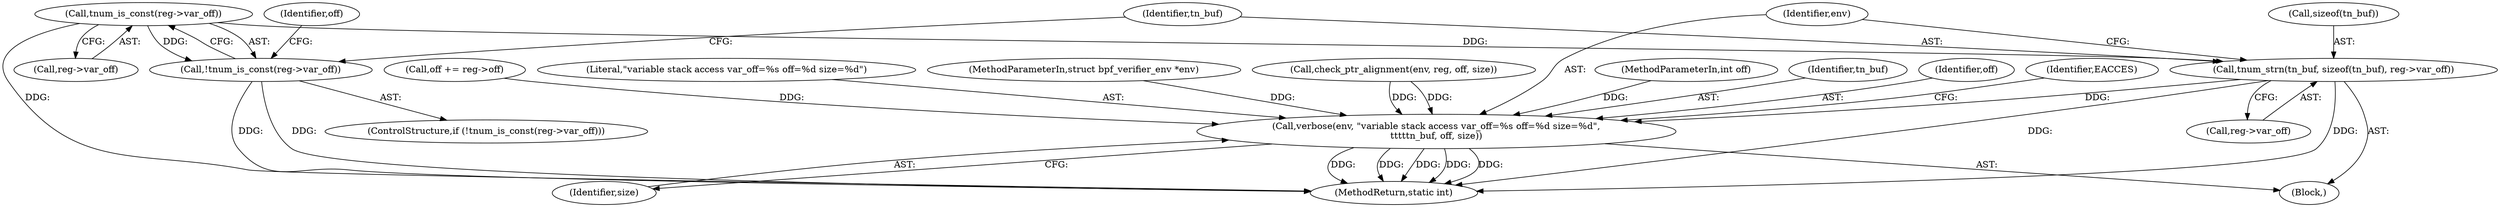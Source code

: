 digraph "0_linux_0c17d1d2c61936401f4702e1846e2c19b200f958_1@pointer" {
"1000368" [label="(Call,tnum_is_const(reg->var_off))"];
"1000367" [label="(Call,!tnum_is_const(reg->var_off))"];
"1000374" [label="(Call,tnum_strn(tn_buf, sizeof(tn_buf), reg->var_off))"];
"1000381" [label="(Call,verbose(env, \"variable stack access var_off=%s off=%d size=%d\",\n\t\t\t\ttn_buf, off, size))"];
"1000367" [label="(Call,!tnum_is_const(reg->var_off))"];
"1000386" [label="(Identifier,size)"];
"1000369" [label="(Call,reg->var_off)"];
"1000385" [label="(Identifier,off)"];
"1000389" [label="(Identifier,EACCES)"];
"1000149" [label="(Call,check_ptr_alignment(env, reg, off, size))"];
"1000158" [label="(Call,off += reg->off)"];
"1000381" [label="(Call,verbose(env, \"variable stack access var_off=%s off=%d size=%d\",\n\t\t\t\ttn_buf, off, size))"];
"1000374" [label="(Call,tnum_strn(tn_buf, sizeof(tn_buf), reg->var_off))"];
"1000580" [label="(MethodReturn,static int)"];
"1000368" [label="(Call,tnum_is_const(reg->var_off))"];
"1000366" [label="(ControlStructure,if (!tnum_is_const(reg->var_off)))"];
"1000110" [label="(MethodParameterIn,int off)"];
"1000384" [label="(Identifier,tn_buf)"];
"1000378" [label="(Call,reg->var_off)"];
"1000382" [label="(Identifier,env)"];
"1000391" [label="(Identifier,off)"];
"1000383" [label="(Literal,\"variable stack access var_off=%s off=%d size=%d\")"];
"1000376" [label="(Call,sizeof(tn_buf))"];
"1000107" [label="(MethodParameterIn,struct bpf_verifier_env *env)"];
"1000372" [label="(Block,)"];
"1000375" [label="(Identifier,tn_buf)"];
"1000368" -> "1000367"  [label="AST: "];
"1000368" -> "1000369"  [label="CFG: "];
"1000369" -> "1000368"  [label="AST: "];
"1000367" -> "1000368"  [label="CFG: "];
"1000368" -> "1000580"  [label="DDG: "];
"1000368" -> "1000367"  [label="DDG: "];
"1000368" -> "1000374"  [label="DDG: "];
"1000367" -> "1000366"  [label="AST: "];
"1000375" -> "1000367"  [label="CFG: "];
"1000391" -> "1000367"  [label="CFG: "];
"1000367" -> "1000580"  [label="DDG: "];
"1000367" -> "1000580"  [label="DDG: "];
"1000374" -> "1000372"  [label="AST: "];
"1000374" -> "1000378"  [label="CFG: "];
"1000375" -> "1000374"  [label="AST: "];
"1000376" -> "1000374"  [label="AST: "];
"1000378" -> "1000374"  [label="AST: "];
"1000382" -> "1000374"  [label="CFG: "];
"1000374" -> "1000580"  [label="DDG: "];
"1000374" -> "1000580"  [label="DDG: "];
"1000374" -> "1000381"  [label="DDG: "];
"1000381" -> "1000372"  [label="AST: "];
"1000381" -> "1000386"  [label="CFG: "];
"1000382" -> "1000381"  [label="AST: "];
"1000383" -> "1000381"  [label="AST: "];
"1000384" -> "1000381"  [label="AST: "];
"1000385" -> "1000381"  [label="AST: "];
"1000386" -> "1000381"  [label="AST: "];
"1000389" -> "1000381"  [label="CFG: "];
"1000381" -> "1000580"  [label="DDG: "];
"1000381" -> "1000580"  [label="DDG: "];
"1000381" -> "1000580"  [label="DDG: "];
"1000381" -> "1000580"  [label="DDG: "];
"1000381" -> "1000580"  [label="DDG: "];
"1000149" -> "1000381"  [label="DDG: "];
"1000149" -> "1000381"  [label="DDG: "];
"1000107" -> "1000381"  [label="DDG: "];
"1000158" -> "1000381"  [label="DDG: "];
"1000110" -> "1000381"  [label="DDG: "];
}
